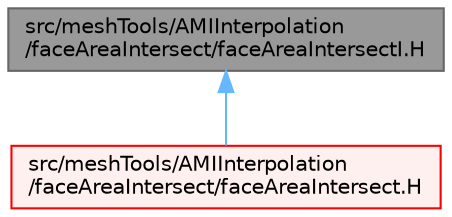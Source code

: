 digraph "src/meshTools/AMIInterpolation/faceAreaIntersect/faceAreaIntersectI.H"
{
 // LATEX_PDF_SIZE
  bgcolor="transparent";
  edge [fontname=Helvetica,fontsize=10,labelfontname=Helvetica,labelfontsize=10];
  node [fontname=Helvetica,fontsize=10,shape=box,height=0.2,width=0.4];
  Node1 [id="Node000001",label="src/meshTools/AMIInterpolation\l/faceAreaIntersect/faceAreaIntersectI.H",height=0.2,width=0.4,color="gray40", fillcolor="grey60", style="filled", fontcolor="black",tooltip=" "];
  Node1 -> Node2 [id="edge1_Node000001_Node000002",dir="back",color="steelblue1",style="solid",tooltip=" "];
  Node2 [id="Node000002",label="src/meshTools/AMIInterpolation\l/faceAreaIntersect/faceAreaIntersect.H",height=0.2,width=0.4,color="red", fillcolor="#FFF0F0", style="filled",URL="$faceAreaIntersect_8H.html",tooltip=" "];
}
